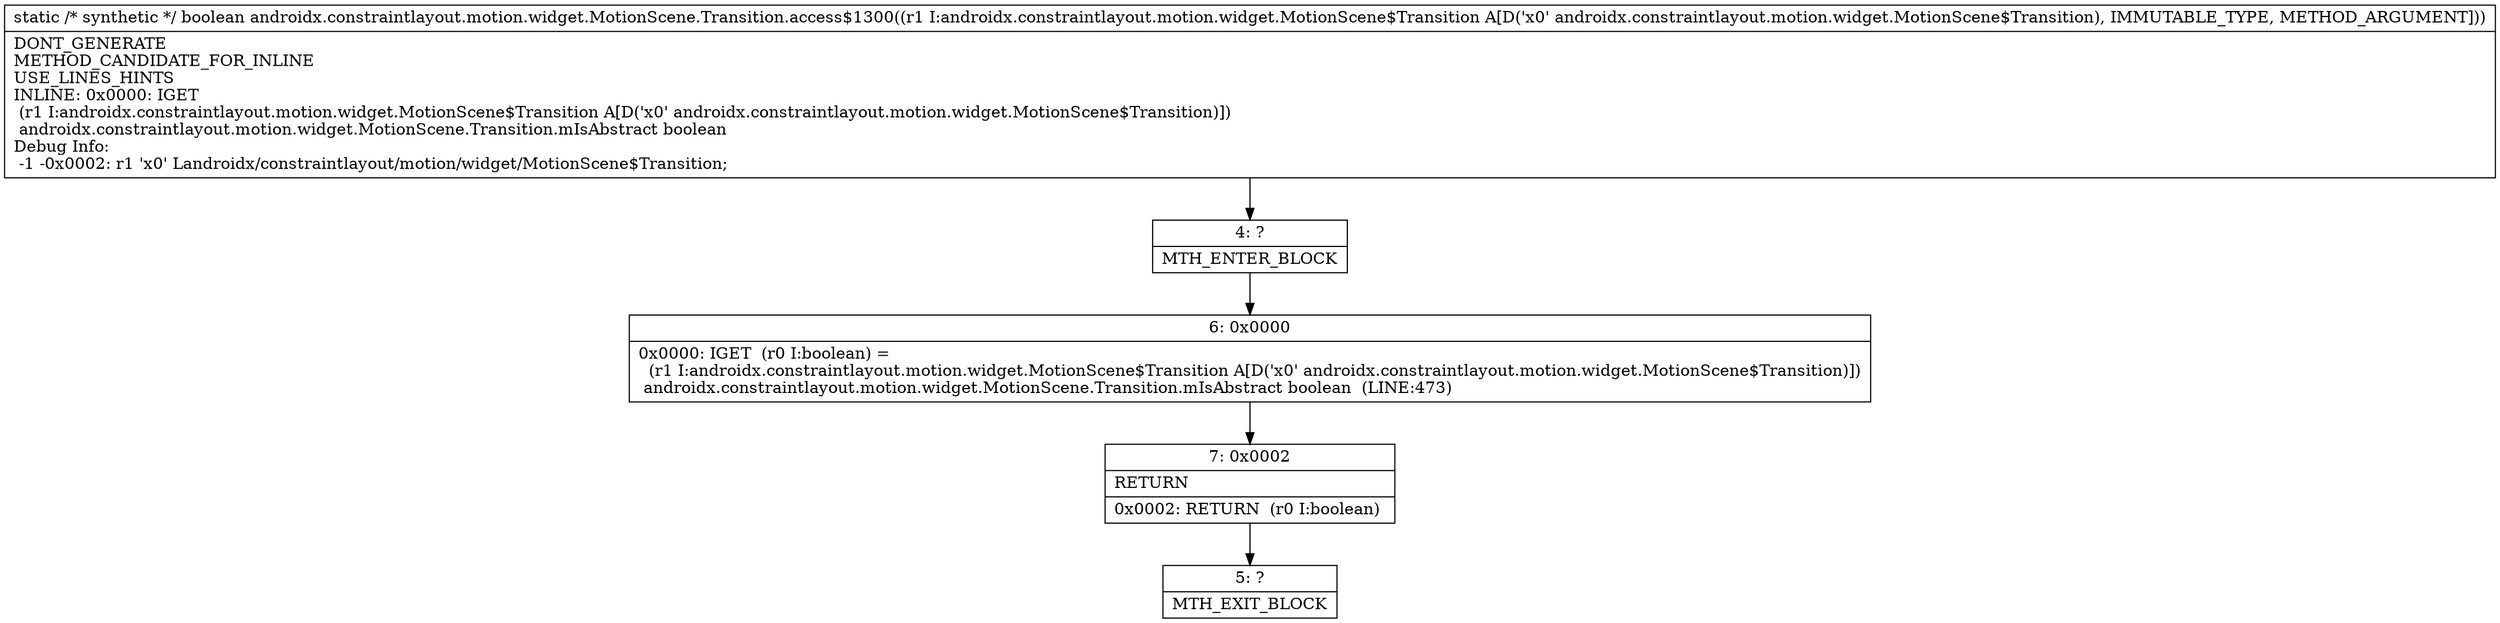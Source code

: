 digraph "CFG forandroidx.constraintlayout.motion.widget.MotionScene.Transition.access$1300(Landroidx\/constraintlayout\/motion\/widget\/MotionScene$Transition;)Z" {
Node_4 [shape=record,label="{4\:\ ?|MTH_ENTER_BLOCK\l}"];
Node_6 [shape=record,label="{6\:\ 0x0000|0x0000: IGET  (r0 I:boolean) = \l  (r1 I:androidx.constraintlayout.motion.widget.MotionScene$Transition A[D('x0' androidx.constraintlayout.motion.widget.MotionScene$Transition)])\l androidx.constraintlayout.motion.widget.MotionScene.Transition.mIsAbstract boolean  (LINE:473)\l}"];
Node_7 [shape=record,label="{7\:\ 0x0002|RETURN\l|0x0002: RETURN  (r0 I:boolean) \l}"];
Node_5 [shape=record,label="{5\:\ ?|MTH_EXIT_BLOCK\l}"];
MethodNode[shape=record,label="{static \/* synthetic *\/ boolean androidx.constraintlayout.motion.widget.MotionScene.Transition.access$1300((r1 I:androidx.constraintlayout.motion.widget.MotionScene$Transition A[D('x0' androidx.constraintlayout.motion.widget.MotionScene$Transition), IMMUTABLE_TYPE, METHOD_ARGUMENT]))  | DONT_GENERATE\lMETHOD_CANDIDATE_FOR_INLINE\lUSE_LINES_HINTS\lINLINE: 0x0000: IGET  \l  (r1 I:androidx.constraintlayout.motion.widget.MotionScene$Transition A[D('x0' androidx.constraintlayout.motion.widget.MotionScene$Transition)])\l androidx.constraintlayout.motion.widget.MotionScene.Transition.mIsAbstract boolean\lDebug Info:\l  \-1 \-0x0002: r1 'x0' Landroidx\/constraintlayout\/motion\/widget\/MotionScene$Transition;\l}"];
MethodNode -> Node_4;Node_4 -> Node_6;
Node_6 -> Node_7;
Node_7 -> Node_5;
}

